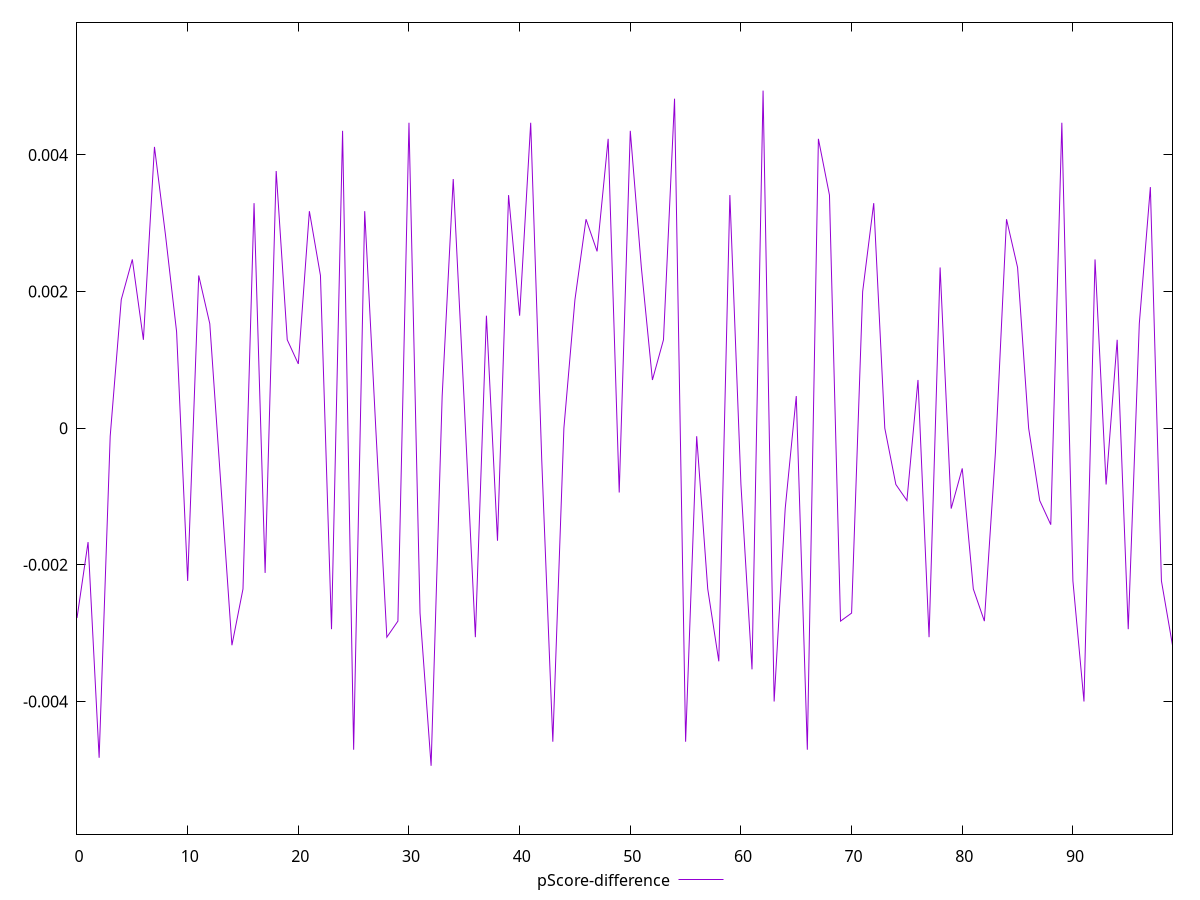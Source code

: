 reset

$pScoreDifference <<EOF
0 -0.002777777777777768
1 -0.0016666666666665941
2 -0.0048235294117647265
3 -0.00011764705882350013
4 0.0018823529411765016
5 0.0024705882352941133
6 0.0012941176470588345
7 0.004117647058823504
8 0.0028235294117647247
9 0.0014117647058823346
10 -0.0022352941176470575
11 0.0022352941176470575
12 0.0015294117647058902
13 -0.0008235294117647229
14 -0.0031764705882352806
15 -0.0023529411764705577
16 0.0032941176470588363
17 -0.0021176470588235574
18 0.003764705882352948
19 0.0012941176470588345
20 0.0009411764705882231
21 0.0031764705882352806
22 0.00223529411764703
23 -0.0029411764705882804
24 0.004352941176470615
25 -0.004705882352941171
26 0.0031764705882352806
27 0
28 -0.0030588235294117805
29 -0.0028235294117647802
30 0.00447058823529406
31 -0.002705882352941169
32 -0.004941176470588227
33 0.00047058823529411153
34 0.003647058823529392
35 0.0003529411764706114
36 -0.0030588235294117805
37 0.0016470588235293904
38 -0.0016470588235294459
39 0.003411764705882392
40 0.0016470588235293904
41 0.004470588235294171
42 -0.00047058823529416705
43 -0.004588235294117671
44 0
45 0.0018823529411765016
46 0.003058823529411725
47 0.0025882352941176134
48 0.004235294117647004
49 -0.0009411764705882786
50 0.0043529411764705594
51 0.0023529411764705577
52 0.0007058823529411673
53 0.0012941176470588345
54 0.0048235294117647265
55 -0.004588235294117671
56 -0.00011764705882350013
57 -0.002352941176470613
58 -0.003411764705882392
59 0.0034117647058823364
60 -0.0008235294117647229
61 -0.003529411764705892
62 0.004941176470588282
63 -0.004000000000000059
64 -0.0011764705882353343
65 0.00047058823529411153
66 -0.004705882352941171
67 0.004235294117647059
68 0.003411764705882392
69 -0.0028235294117647247
70 -0.002705882352941169
71 0.0019999999999999463
72 0.0032941176470588363
73 -5.551115123125783e-17
74 -0.0008235294117646674
75 -0.0010588235294118342
76 0.0007058823529411673
77 -0.0030588235294117805
78 0.002352941176470613
79 -0.0011764705882352788
80 -0.0005882352941176672
81 -0.0023529411764705577
82 -0.002823529411764669
83 -0.0003529411764705559
84 0.003058823529411725
85 0.0023529411764705577
86 0
87 -0.0010588235294117787
88 -0.0014117647058823346
89 0.004470588235294115
90 -0.0022352941176470575
91 -0.0040000000000000036
92 0.002470588235294058
93 -0.0008235294117647229
94 0.0012941176470588345
95 -0.002941176470588225
96 0.0015294117647058902
97 0.0035294117647058365
98 -0.0022352941176470575
99 -0.003176470588235336
EOF

set key outside below
set xrange [0:99]
set yrange [-0.005941176470588227:0.005941176470588282]
set trange [-0.005941176470588227:0.005941176470588282]
set terminal svg size 640, 500 enhanced background rgb 'white'
set output "report_00013_2021-02-09T12-04-24.940Z/uses-rel-preload/samples/pages+cached/pScore-difference/values.svg"

plot $pScoreDifference title "pScore-difference" with line

reset
